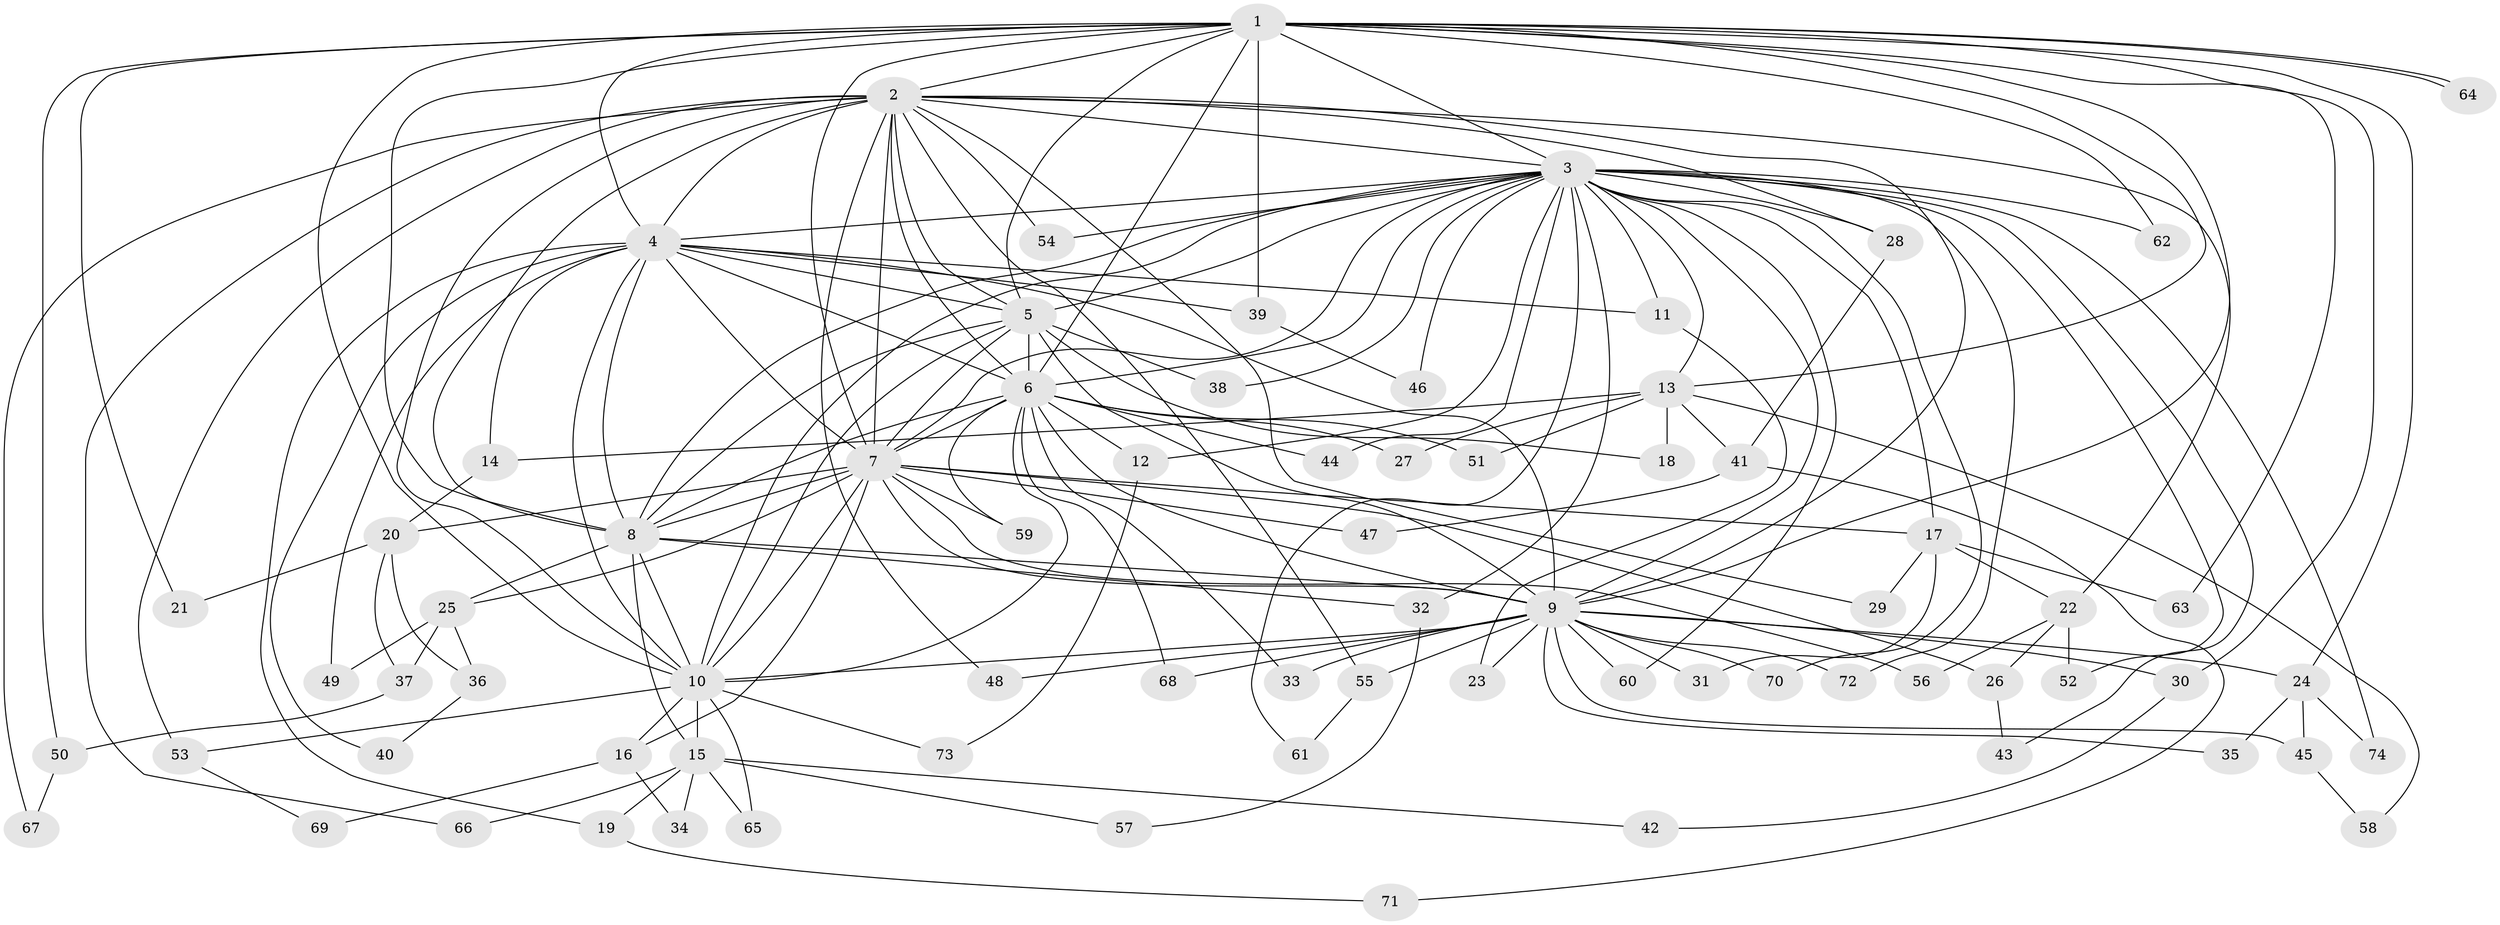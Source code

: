 // Generated by graph-tools (version 1.1) at 2025/35/03/09/25 02:35:09]
// undirected, 74 vertices, 173 edges
graph export_dot {
graph [start="1"]
  node [color=gray90,style=filled];
  1;
  2;
  3;
  4;
  5;
  6;
  7;
  8;
  9;
  10;
  11;
  12;
  13;
  14;
  15;
  16;
  17;
  18;
  19;
  20;
  21;
  22;
  23;
  24;
  25;
  26;
  27;
  28;
  29;
  30;
  31;
  32;
  33;
  34;
  35;
  36;
  37;
  38;
  39;
  40;
  41;
  42;
  43;
  44;
  45;
  46;
  47;
  48;
  49;
  50;
  51;
  52;
  53;
  54;
  55;
  56;
  57;
  58;
  59;
  60;
  61;
  62;
  63;
  64;
  65;
  66;
  67;
  68;
  69;
  70;
  71;
  72;
  73;
  74;
  1 -- 2;
  1 -- 3;
  1 -- 4;
  1 -- 5;
  1 -- 6;
  1 -- 7;
  1 -- 8;
  1 -- 9;
  1 -- 10;
  1 -- 13;
  1 -- 21;
  1 -- 24;
  1 -- 30;
  1 -- 39;
  1 -- 50;
  1 -- 62;
  1 -- 63;
  1 -- 64;
  1 -- 64;
  2 -- 3;
  2 -- 4;
  2 -- 5;
  2 -- 6;
  2 -- 7;
  2 -- 8;
  2 -- 9;
  2 -- 10;
  2 -- 22;
  2 -- 28;
  2 -- 29;
  2 -- 48;
  2 -- 53;
  2 -- 54;
  2 -- 55;
  2 -- 66;
  2 -- 67;
  3 -- 4;
  3 -- 5;
  3 -- 6;
  3 -- 7;
  3 -- 8;
  3 -- 9;
  3 -- 10;
  3 -- 11;
  3 -- 12;
  3 -- 13;
  3 -- 17;
  3 -- 28;
  3 -- 32;
  3 -- 38;
  3 -- 43;
  3 -- 44;
  3 -- 46;
  3 -- 52;
  3 -- 54;
  3 -- 60;
  3 -- 61;
  3 -- 62;
  3 -- 70;
  3 -- 72;
  3 -- 74;
  4 -- 5;
  4 -- 6;
  4 -- 7;
  4 -- 8;
  4 -- 9;
  4 -- 10;
  4 -- 11;
  4 -- 14;
  4 -- 19;
  4 -- 39;
  4 -- 40;
  4 -- 49;
  5 -- 6;
  5 -- 7;
  5 -- 8;
  5 -- 9;
  5 -- 10;
  5 -- 18;
  5 -- 38;
  6 -- 7;
  6 -- 8;
  6 -- 9;
  6 -- 10;
  6 -- 12;
  6 -- 27;
  6 -- 33;
  6 -- 44;
  6 -- 51;
  6 -- 59;
  6 -- 68;
  7 -- 8;
  7 -- 9;
  7 -- 10;
  7 -- 16;
  7 -- 17;
  7 -- 20;
  7 -- 25;
  7 -- 26;
  7 -- 47;
  7 -- 56;
  7 -- 59;
  8 -- 9;
  8 -- 10;
  8 -- 15;
  8 -- 25;
  8 -- 32;
  9 -- 10;
  9 -- 23;
  9 -- 24;
  9 -- 30;
  9 -- 31;
  9 -- 33;
  9 -- 35;
  9 -- 45;
  9 -- 48;
  9 -- 55;
  9 -- 60;
  9 -- 68;
  9 -- 70;
  9 -- 72;
  10 -- 15;
  10 -- 16;
  10 -- 53;
  10 -- 65;
  10 -- 73;
  11 -- 23;
  12 -- 73;
  13 -- 14;
  13 -- 18;
  13 -- 27;
  13 -- 41;
  13 -- 51;
  13 -- 58;
  14 -- 20;
  15 -- 19;
  15 -- 34;
  15 -- 42;
  15 -- 57;
  15 -- 65;
  15 -- 66;
  16 -- 34;
  16 -- 69;
  17 -- 22;
  17 -- 29;
  17 -- 31;
  17 -- 63;
  19 -- 71;
  20 -- 21;
  20 -- 36;
  20 -- 37;
  22 -- 26;
  22 -- 52;
  22 -- 56;
  24 -- 35;
  24 -- 45;
  24 -- 74;
  25 -- 36;
  25 -- 37;
  25 -- 49;
  26 -- 43;
  28 -- 41;
  30 -- 42;
  32 -- 57;
  36 -- 40;
  37 -- 50;
  39 -- 46;
  41 -- 47;
  41 -- 71;
  45 -- 58;
  50 -- 67;
  53 -- 69;
  55 -- 61;
}
